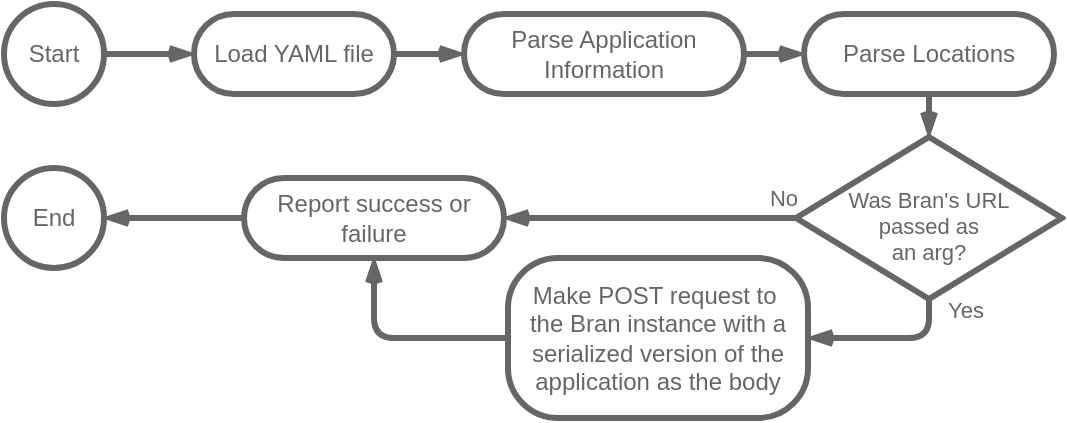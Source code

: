 <mxfile version="21.6.5" type="device">
  <diagram name="Page-1" id="ew7vi9b7o_5ddHdVxSJt">
    <mxGraphModel dx="-20" dy="507" grid="1" gridSize="10" guides="1" tooltips="1" connect="1" arrows="1" fold="1" page="1" pageScale="1" pageWidth="850" pageHeight="1100" math="0" shadow="0">
      <root>
        <mxCell id="0" />
        <mxCell id="1" parent="0" />
        <mxCell id="xeCAtR1du0Rj5a9RxSEJ-12" value="" style="edgeStyle=orthogonalEdgeStyle;shape=connector;curved=0;rounded=1;orthogonalLoop=1;jettySize=auto;html=1;labelBackgroundColor=default;strokeColor=#666666;strokeWidth=3;fontFamily=Helvetica;fontSize=11;fontColor=default;startArrow=none;startFill=0;endArrow=openThin;endFill=0;" edge="1" parent="1" source="xeCAtR1du0Rj5a9RxSEJ-13" target="xeCAtR1du0Rj5a9RxSEJ-19">
          <mxGeometry relative="1" as="geometry" />
        </mxCell>
        <mxCell id="xeCAtR1du0Rj5a9RxSEJ-13" value="Start" style="strokeWidth=3;html=1;shape=mxgraph.flowchart.start_2;whiteSpace=wrap;labelBackgroundColor=none;fillColor=#ffffff;strokeColor=#666666;fontColor=#666666;fontSize=12;fontStyle=0;rounded=1;arcSize=50;" vertex="1" parent="1">
          <mxGeometry x="980" y="50" width="50" height="50" as="geometry" />
        </mxCell>
        <mxCell id="xeCAtR1du0Rj5a9RxSEJ-14" style="edgeStyle=orthogonalEdgeStyle;shape=connector;curved=0;rounded=1;orthogonalLoop=1;jettySize=auto;html=1;labelBackgroundColor=default;strokeColor=#666666;strokeWidth=3;fontFamily=Helvetica;fontSize=11;fontColor=default;startArrow=none;startFill=0;endArrow=openThin;endFill=0;" edge="1" parent="1" source="xeCAtR1du0Rj5a9RxSEJ-15" target="xeCAtR1du0Rj5a9RxSEJ-27">
          <mxGeometry relative="1" as="geometry" />
        </mxCell>
        <mxCell id="xeCAtR1du0Rj5a9RxSEJ-15" value="Parse Locations" style="rounded=1;whiteSpace=wrap;html=1;absoluteArcSize=1;arcSize=50;strokeWidth=3;strokeColor=#666666;fontFamily=Helvetica;fontSize=12;fontColor=#666666;fillColor=#ffffff;fontStyle=0;labelBackgroundColor=none;" vertex="1" parent="1">
          <mxGeometry x="1380" y="55" width="125" height="40" as="geometry" />
        </mxCell>
        <mxCell id="xeCAtR1du0Rj5a9RxSEJ-16" value="" style="edgeStyle=orthogonalEdgeStyle;shape=connector;curved=0;rounded=1;orthogonalLoop=1;jettySize=auto;html=1;labelBackgroundColor=default;strokeColor=#666666;strokeWidth=3;fontFamily=Helvetica;fontSize=11;fontColor=default;startArrow=none;startFill=0;endArrow=openThin;endFill=0;" edge="1" parent="1" source="xeCAtR1du0Rj5a9RxSEJ-17" target="xeCAtR1du0Rj5a9RxSEJ-15">
          <mxGeometry relative="1" as="geometry" />
        </mxCell>
        <mxCell id="xeCAtR1du0Rj5a9RxSEJ-17" value="Parse Application Information" style="rounded=1;whiteSpace=wrap;html=1;absoluteArcSize=1;arcSize=50;strokeWidth=3;strokeColor=#666666;fontFamily=Helvetica;fontSize=12;fontColor=#666666;fillColor=#ffffff;fontStyle=0;labelBackgroundColor=none;" vertex="1" parent="1">
          <mxGeometry x="1210" y="55" width="140" height="40" as="geometry" />
        </mxCell>
        <mxCell id="xeCAtR1du0Rj5a9RxSEJ-18" value="" style="edgeStyle=orthogonalEdgeStyle;shape=connector;curved=0;rounded=1;orthogonalLoop=1;jettySize=auto;html=1;labelBackgroundColor=default;strokeColor=#666666;strokeWidth=3;fontFamily=Helvetica;fontSize=11;fontColor=default;startArrow=none;startFill=0;endArrow=openThin;endFill=0;" edge="1" parent="1" source="xeCAtR1du0Rj5a9RxSEJ-19" target="xeCAtR1du0Rj5a9RxSEJ-17">
          <mxGeometry relative="1" as="geometry" />
        </mxCell>
        <mxCell id="xeCAtR1du0Rj5a9RxSEJ-19" value="Load YAML file" style="rounded=1;whiteSpace=wrap;html=1;absoluteArcSize=1;arcSize=50;strokeWidth=3;strokeColor=#666666;fontFamily=Helvetica;fontSize=12;fontColor=#666666;fillColor=#ffffff;fontStyle=0;labelBackgroundColor=none;" vertex="1" parent="1">
          <mxGeometry x="1075" y="55" width="100" height="40" as="geometry" />
        </mxCell>
        <mxCell id="xeCAtR1du0Rj5a9RxSEJ-20" style="edgeStyle=orthogonalEdgeStyle;shape=connector;curved=0;rounded=1;orthogonalLoop=1;jettySize=auto;html=1;labelBackgroundColor=default;strokeColor=#666666;strokeWidth=3;fontFamily=Helvetica;fontSize=11;fontColor=default;startArrow=none;startFill=0;endArrow=openThin;endFill=0;" edge="1" parent="1" source="xeCAtR1du0Rj5a9RxSEJ-21" target="xeCAtR1du0Rj5a9RxSEJ-22">
          <mxGeometry relative="1" as="geometry" />
        </mxCell>
        <mxCell id="xeCAtR1du0Rj5a9RxSEJ-21" value="Report success or failure" style="rounded=1;whiteSpace=wrap;html=1;absoluteArcSize=1;arcSize=50;strokeWidth=3;strokeColor=#666666;fontFamily=Helvetica;fontSize=12;fontColor=#666666;fillColor=#ffffff;fontStyle=0;labelBackgroundColor=none;" vertex="1" parent="1">
          <mxGeometry x="1100" y="137" width="130" height="40" as="geometry" />
        </mxCell>
        <mxCell id="xeCAtR1du0Rj5a9RxSEJ-22" value="End" style="strokeWidth=3;html=1;shape=mxgraph.flowchart.start_2;whiteSpace=wrap;labelBackgroundColor=none;fillColor=#ffffff;strokeColor=#666666;fontColor=#666666;fontSize=12;fontStyle=0;rounded=1;arcSize=50;" vertex="1" parent="1">
          <mxGeometry x="980" y="132" width="50" height="50" as="geometry" />
        </mxCell>
        <mxCell id="xeCAtR1du0Rj5a9RxSEJ-23" style="edgeStyle=orthogonalEdgeStyle;shape=connector;curved=0;rounded=1;orthogonalLoop=1;jettySize=auto;html=1;labelBackgroundColor=default;strokeColor=#666666;strokeWidth=3;fontFamily=Helvetica;fontSize=11;fontColor=default;startArrow=none;startFill=0;endArrow=openThin;endFill=0;exitX=0;exitY=0.5;exitDx=0;exitDy=0;entryX=0.5;entryY=1;entryDx=0;entryDy=0;" edge="1" parent="1" source="xeCAtR1du0Rj5a9RxSEJ-24" target="xeCAtR1du0Rj5a9RxSEJ-21">
          <mxGeometry relative="1" as="geometry" />
        </mxCell>
        <mxCell id="xeCAtR1du0Rj5a9RxSEJ-24" value="Make POST request to&amp;nbsp;&lt;br&gt;the Bran instance with a serialized version of the application as the body" style="rounded=1;whiteSpace=wrap;html=1;absoluteArcSize=1;arcSize=50;strokeWidth=3;strokeColor=#666666;fontFamily=Helvetica;fontSize=12;fontColor=#666666;fillColor=#ffffff;fontStyle=0;labelBackgroundColor=none;" vertex="1" parent="1">
          <mxGeometry x="1232" y="177" width="150" height="80" as="geometry" />
        </mxCell>
        <mxCell id="xeCAtR1du0Rj5a9RxSEJ-25" style="edgeStyle=orthogonalEdgeStyle;shape=connector;curved=0;rounded=1;orthogonalLoop=1;jettySize=auto;html=1;labelBackgroundColor=default;strokeColor=#666666;strokeWidth=3;fontFamily=Helvetica;fontSize=11;fontColor=default;startArrow=none;startFill=0;endArrow=openThin;endFill=0;exitX=0.5;exitY=1;exitDx=0;exitDy=0;entryX=1;entryY=0.5;entryDx=0;entryDy=0;" edge="1" parent="1" source="xeCAtR1du0Rj5a9RxSEJ-27" target="xeCAtR1du0Rj5a9RxSEJ-24">
          <mxGeometry relative="1" as="geometry">
            <mxPoint x="1390" y="217" as="targetPoint" />
            <Array as="points">
              <mxPoint x="1443" y="217" />
            </Array>
          </mxGeometry>
        </mxCell>
        <mxCell id="xeCAtR1du0Rj5a9RxSEJ-26" style="edgeStyle=orthogonalEdgeStyle;shape=connector;curved=0;rounded=1;orthogonalLoop=1;jettySize=auto;html=1;exitX=0;exitY=0.5;exitDx=0;exitDy=0;labelBackgroundColor=default;strokeColor=#666666;strokeWidth=3;fontFamily=Helvetica;fontSize=11;fontColor=default;startArrow=none;startFill=0;endArrow=openThin;endFill=0;" edge="1" parent="1" source="xeCAtR1du0Rj5a9RxSEJ-27" target="xeCAtR1du0Rj5a9RxSEJ-21">
          <mxGeometry relative="1" as="geometry" />
        </mxCell>
        <mxCell id="xeCAtR1du0Rj5a9RxSEJ-27" value="Was Bran&#39;s URL&lt;br style=&quot;font-size: 11px;&quot;&gt;passed as &lt;br&gt;an arg?" style="rhombus;whiteSpace=wrap;html=1;rounded=0;labelBackgroundColor=none;strokeColor=#666666;strokeWidth=3;fontFamily=Helvetica;fontSize=11;fontColor=#666666;fillColor=#ffffff;spacingTop=7;" vertex="1" parent="1">
          <mxGeometry x="1376.015" y="116.5" width="132.97" height="81" as="geometry" />
        </mxCell>
        <mxCell id="xeCAtR1du0Rj5a9RxSEJ-28" value="Yes" style="text;html=1;strokeColor=none;fillColor=none;align=center;verticalAlign=middle;whiteSpace=wrap;rounded=0;fontSize=11;fontFamily=Helvetica;fontColor=#666666;" vertex="1" parent="1">
          <mxGeometry x="1431" y="188" width="60" height="30" as="geometry" />
        </mxCell>
        <mxCell id="xeCAtR1du0Rj5a9RxSEJ-29" value="No" style="text;html=1;strokeColor=none;fillColor=none;align=center;verticalAlign=middle;whiteSpace=wrap;rounded=0;fontSize=11;fontFamily=Helvetica;fontColor=#666666;" vertex="1" parent="1">
          <mxGeometry x="1340" y="132" width="60" height="30" as="geometry" />
        </mxCell>
      </root>
    </mxGraphModel>
  </diagram>
</mxfile>
